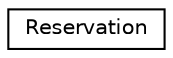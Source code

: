 digraph "Graphical Class Hierarchy"
{
 // LATEX_PDF_SIZE
  edge [fontname="Helvetica",fontsize="10",labelfontname="Helvetica",labelfontsize="10"];
  node [fontname="Helvetica",fontsize="10",shape=record];
  rankdir="LR";
  Node0 [label="Reservation",height=0.2,width=0.4,color="black", fillcolor="white", style="filled",URL="$classReservation.html",tooltip="The Reservation class represents a reservation made by a customer for a table at a restaurant."];
}
